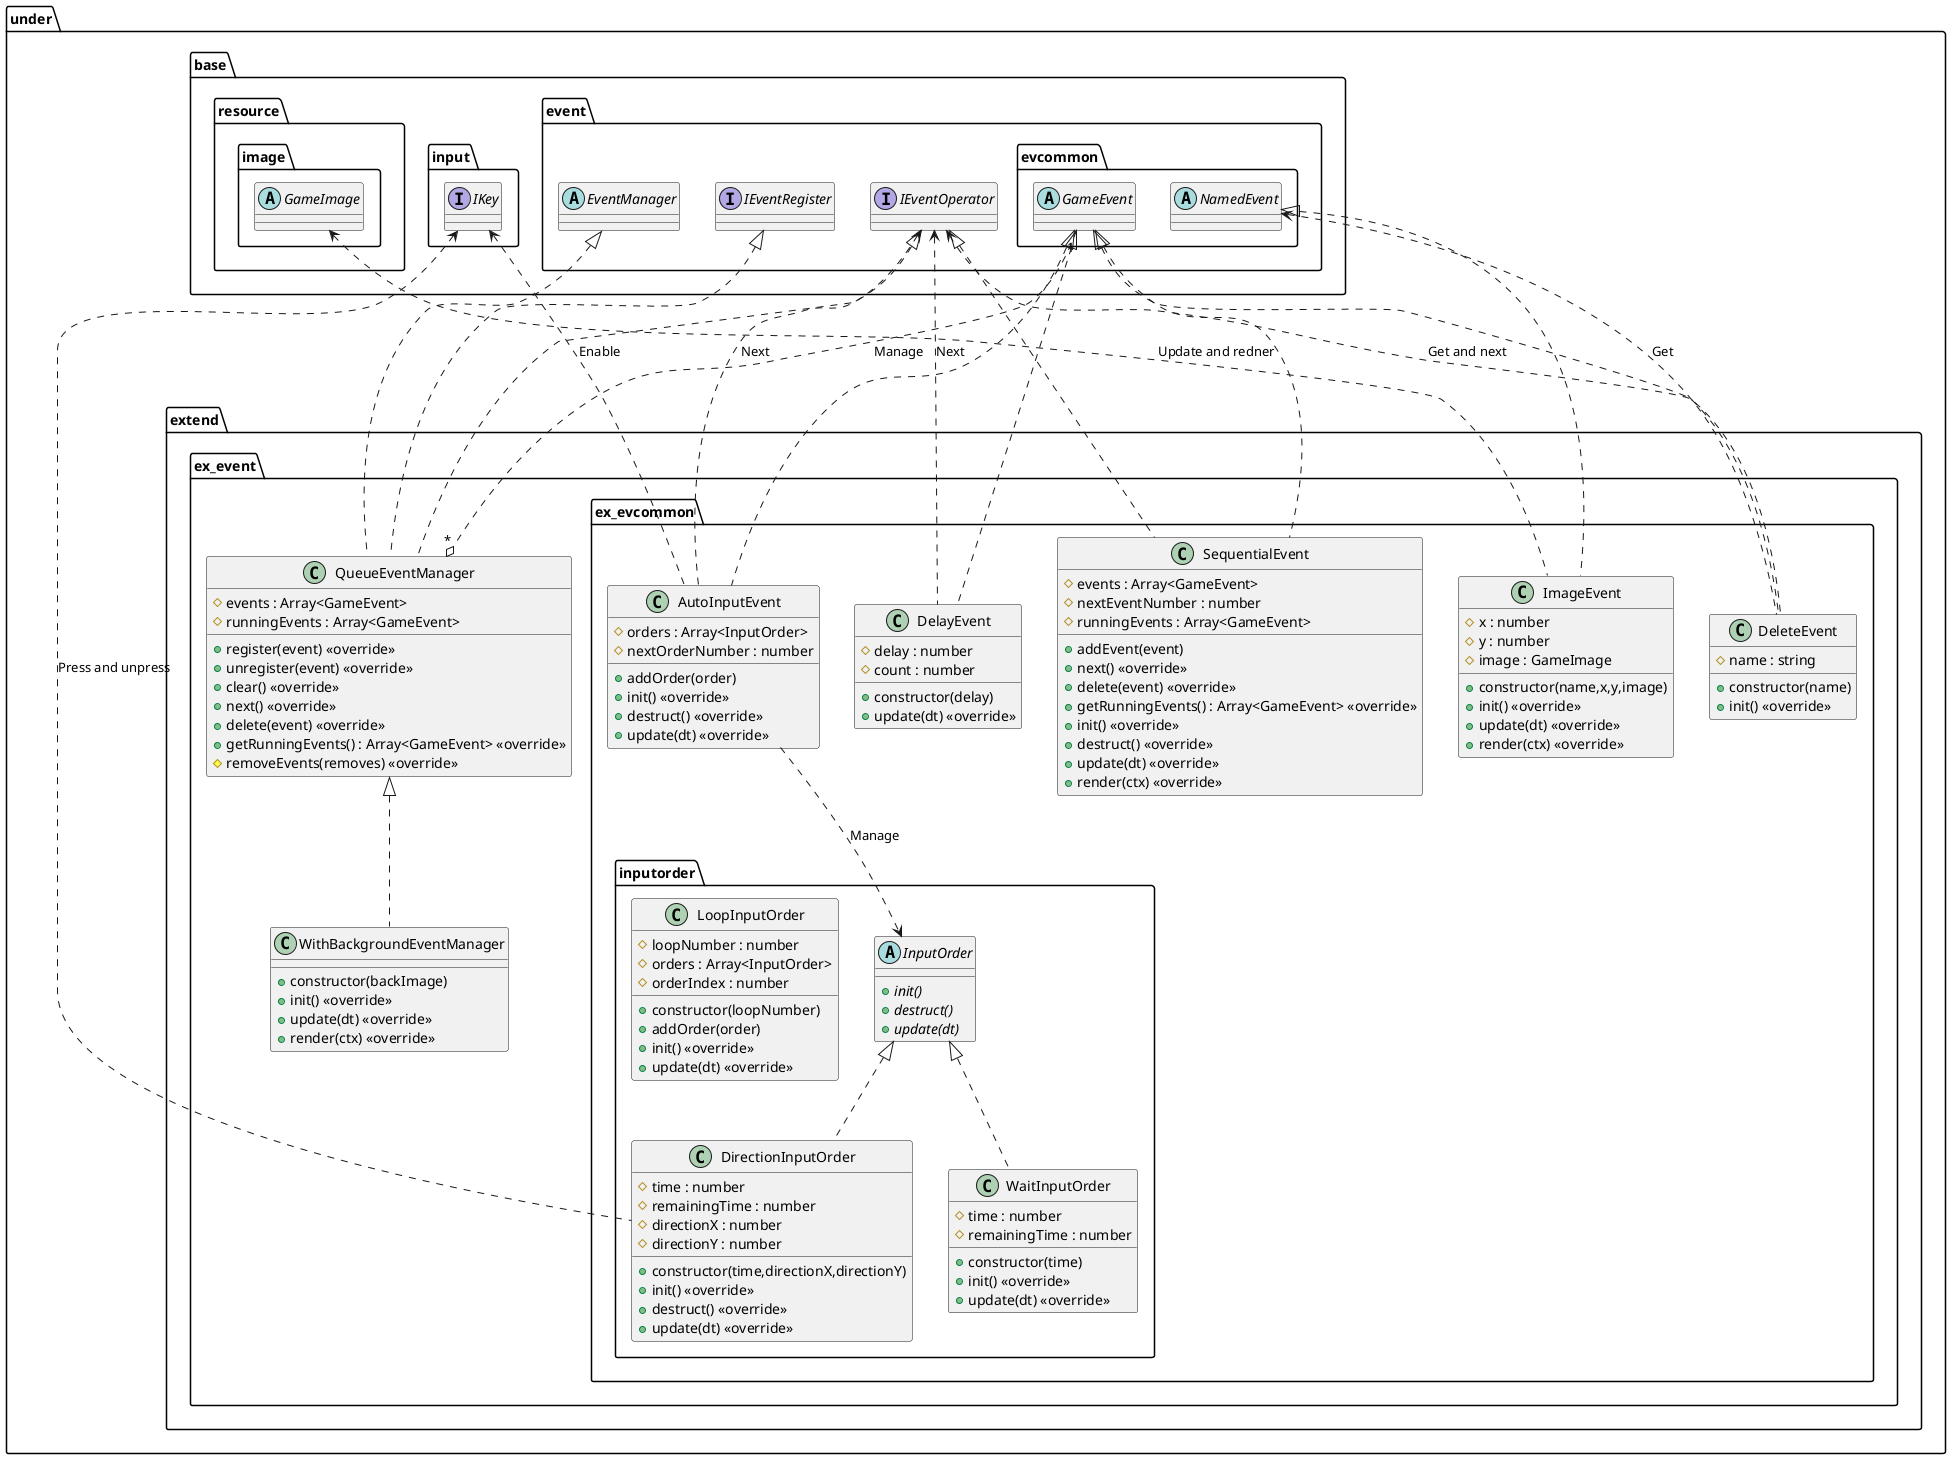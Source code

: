 @startuml EventExtend

package under {
    package extend {
        package ex_event {
            class QueueEventManager {
                #events : Array<GameEvent>
                #runningEvents : Array<GameEvent>
                +register(event) <<override>>
                +unregister(event) <<override>>
                +clear() <<override>>
                +next() <<override>>
                +delete(event) <<override>>
                +getRunningEvents() : Array<GameEvent> <<override>>
                #removeEvents(removes) <<override>>
            }
            class WithBackgroundEventManager {
                +constructor(backImage)
                +init() <<override>>
                +update(dt) <<override>>
                +render(ctx) <<override>>
            }
            package ex_evcommon {
                package inputorder {
                    abstract InputOrder {
                        {abstract} +init()
                        {abstract} +destruct()
                        {abstract} +update(dt)
                    }
                    class DirectionInputOrder {
                        +constructor(time,directionX,directionY)
                        #time : number
                        #remainingTime : number
                        #directionX : number
                        #directionY : number
                        +init() <<override>>
                        +destruct() <<override>>
                        +update(dt) <<override>>
                    }
                    class WaitInputOrder {
                        +constructor(time)
                        #time : number
                        #remainingTime : number
                        +init() <<override>>
                        +update(dt) <<override>>
                    }
                    class LoopInputOrder {
                        +constructor(loopNumber)
                        #loopNumber : number
                        #orders : Array<InputOrder>
                        #orderIndex : number
                        +addOrder(order)
                        +init() <<override>>
                        +update(dt) <<override>>
                    }
                }
                class AutoInputEvent {
                    #orders : Array<InputOrder>
                    #nextOrderNumber : number
                    +addOrder(order)
                    +init() <<override>>
                    +destruct() <<override>>
                    +update(dt) <<override>>
                }
                class DelayEvent {
                    +constructor(delay)
                    #delay : number
                    #count : number
                    +update(dt) <<override>>
                }
                class DeleteEvent {
                    +constructor(name)
                    #name : string
                    +init() <<override>>
                }
                class ImageEvent {
                    +constructor(name,x,y,image)
                    #x : number
                    #y : number
                    #image : GameImage
                    +init() <<override>>
                    +update(dt) <<override>>
                    +render(ctx) <<override>>
                }
                class SequentialEvent {
                    #events : Array<GameEvent>
                    #nextEventNumber : number
                    #runningEvents : Array<GameEvent>
                    +addEvent(event)
                    +next() <<override>>
                    +delete(event) <<override>>
                    +getRunningEvents() : Array<GameEvent> <<override>>
                    +init() <<override>>
                    +destruct() <<override>>
                    +update(dt) <<override>>
                    +render(ctx) <<override>>
                }
            }
        }
    }
}

package under {
    package base {
        package input {
            interface IKey
        }
        package resource {
            package image {
                abstract GameImage
            }
        }
        package event {
            abstract EventManager
            interface IEventOperator
            interface IEventRegister
            package evcommon {
                abstract GameEvent
                abstract NamedEvent
            }
        }
    }
}

GameEvent "1" ..o "*" QueueEventManager : Manage

IKey <... DirectionInputOrder : Press and unpress
IKey <... AutoInputEvent : Enable
AutoInputEvent ..> InputOrder : Manage
IEventOperator <.. AutoInputEvent : Next
IEventOperator <.. DelayEvent : Next
IEventOperator <.. DeleteEvent : Get and next
NamedEvent <.. DeleteEvent : Get
GameImage <.. ImageEvent : Update and redner

EventManager <|... QueueEventManager
IEventRegister <|... QueueEventManager
IEventOperator <|... QueueEventManager
QueueEventManager<|.. WithBackgroundEventManager

InputOrder <|.. DirectionInputOrder
InputOrder <|.. WaitInputOrder
GameEvent <|.. AutoInputEvent
GameEvent <|.. DelayEvent
GameEvent <|.. DeleteEvent
NamedEvent <|.. ImageEvent
GameEvent <|.. SequentialEvent
IEventOperator <|.. SequentialEvent

@enduml
